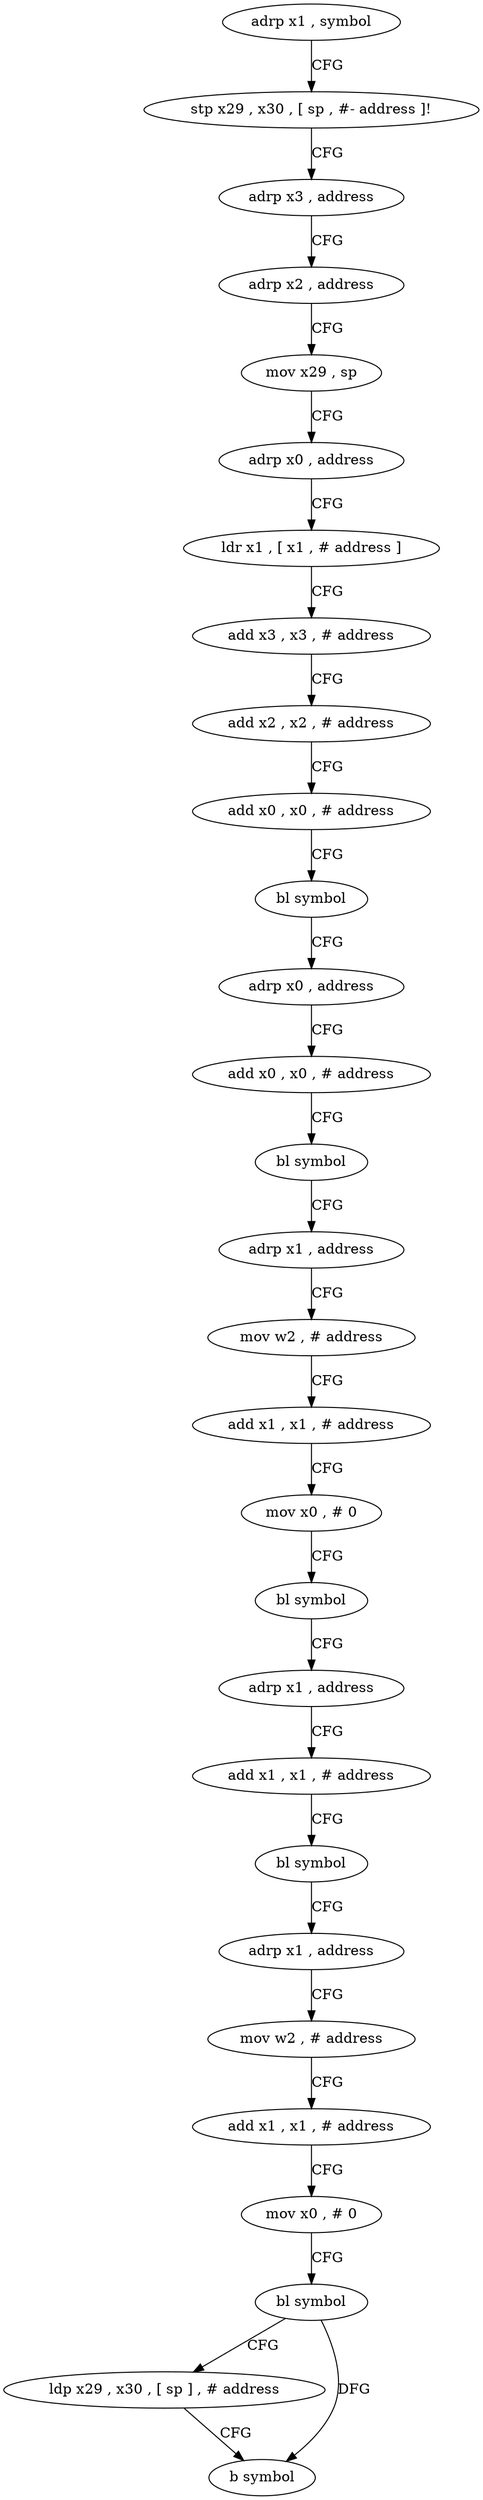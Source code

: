 digraph "func" {
"4213912" [label = "adrp x1 , symbol" ]
"4213916" [label = "stp x29 , x30 , [ sp , #- address ]!" ]
"4213920" [label = "adrp x3 , address" ]
"4213924" [label = "adrp x2 , address" ]
"4213928" [label = "mov x29 , sp" ]
"4213932" [label = "adrp x0 , address" ]
"4213936" [label = "ldr x1 , [ x1 , # address ]" ]
"4213940" [label = "add x3 , x3 , # address" ]
"4213944" [label = "add x2 , x2 , # address" ]
"4213948" [label = "add x0 , x0 , # address" ]
"4213952" [label = "bl symbol" ]
"4213956" [label = "adrp x0 , address" ]
"4213960" [label = "add x0 , x0 , # address" ]
"4213964" [label = "bl symbol" ]
"4213968" [label = "adrp x1 , address" ]
"4213972" [label = "mov w2 , # address" ]
"4213976" [label = "add x1 , x1 , # address" ]
"4213980" [label = "mov x0 , # 0" ]
"4213984" [label = "bl symbol" ]
"4213988" [label = "adrp x1 , address" ]
"4213992" [label = "add x1 , x1 , # address" ]
"4213996" [label = "bl symbol" ]
"4214000" [label = "adrp x1 , address" ]
"4214004" [label = "mov w2 , # address" ]
"4214008" [label = "add x1 , x1 , # address" ]
"4214012" [label = "mov x0 , # 0" ]
"4214016" [label = "bl symbol" ]
"4214020" [label = "ldp x29 , x30 , [ sp ] , # address" ]
"4214024" [label = "b symbol" ]
"4213912" -> "4213916" [ label = "CFG" ]
"4213916" -> "4213920" [ label = "CFG" ]
"4213920" -> "4213924" [ label = "CFG" ]
"4213924" -> "4213928" [ label = "CFG" ]
"4213928" -> "4213932" [ label = "CFG" ]
"4213932" -> "4213936" [ label = "CFG" ]
"4213936" -> "4213940" [ label = "CFG" ]
"4213940" -> "4213944" [ label = "CFG" ]
"4213944" -> "4213948" [ label = "CFG" ]
"4213948" -> "4213952" [ label = "CFG" ]
"4213952" -> "4213956" [ label = "CFG" ]
"4213956" -> "4213960" [ label = "CFG" ]
"4213960" -> "4213964" [ label = "CFG" ]
"4213964" -> "4213968" [ label = "CFG" ]
"4213968" -> "4213972" [ label = "CFG" ]
"4213972" -> "4213976" [ label = "CFG" ]
"4213976" -> "4213980" [ label = "CFG" ]
"4213980" -> "4213984" [ label = "CFG" ]
"4213984" -> "4213988" [ label = "CFG" ]
"4213988" -> "4213992" [ label = "CFG" ]
"4213992" -> "4213996" [ label = "CFG" ]
"4213996" -> "4214000" [ label = "CFG" ]
"4214000" -> "4214004" [ label = "CFG" ]
"4214004" -> "4214008" [ label = "CFG" ]
"4214008" -> "4214012" [ label = "CFG" ]
"4214012" -> "4214016" [ label = "CFG" ]
"4214016" -> "4214020" [ label = "CFG" ]
"4214016" -> "4214024" [ label = "DFG" ]
"4214020" -> "4214024" [ label = "CFG" ]
}
